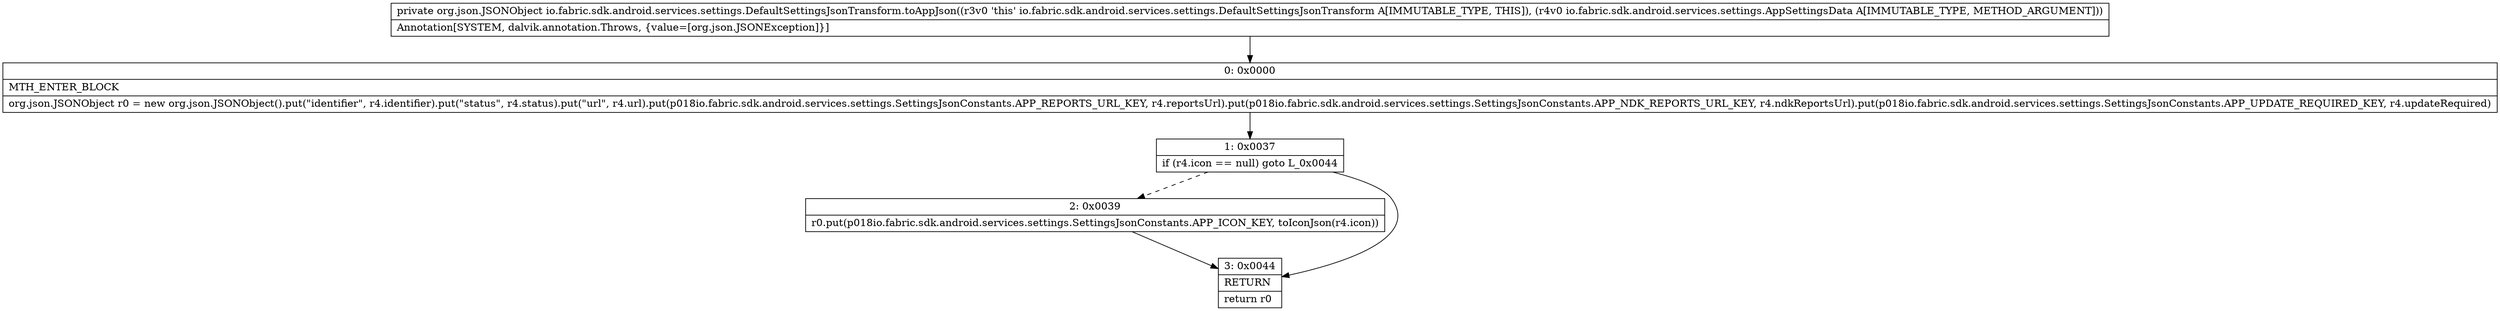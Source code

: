 digraph "CFG forio.fabric.sdk.android.services.settings.DefaultSettingsJsonTransform.toAppJson(Lio\/fabric\/sdk\/android\/services\/settings\/AppSettingsData;)Lorg\/json\/JSONObject;" {
Node_0 [shape=record,label="{0\:\ 0x0000|MTH_ENTER_BLOCK\l|org.json.JSONObject r0 = new org.json.JSONObject().put(\"identifier\", r4.identifier).put(\"status\", r4.status).put(\"url\", r4.url).put(p018io.fabric.sdk.android.services.settings.SettingsJsonConstants.APP_REPORTS_URL_KEY, r4.reportsUrl).put(p018io.fabric.sdk.android.services.settings.SettingsJsonConstants.APP_NDK_REPORTS_URL_KEY, r4.ndkReportsUrl).put(p018io.fabric.sdk.android.services.settings.SettingsJsonConstants.APP_UPDATE_REQUIRED_KEY, r4.updateRequired)\l}"];
Node_1 [shape=record,label="{1\:\ 0x0037|if (r4.icon == null) goto L_0x0044\l}"];
Node_2 [shape=record,label="{2\:\ 0x0039|r0.put(p018io.fabric.sdk.android.services.settings.SettingsJsonConstants.APP_ICON_KEY, toIconJson(r4.icon))\l}"];
Node_3 [shape=record,label="{3\:\ 0x0044|RETURN\l|return r0\l}"];
MethodNode[shape=record,label="{private org.json.JSONObject io.fabric.sdk.android.services.settings.DefaultSettingsJsonTransform.toAppJson((r3v0 'this' io.fabric.sdk.android.services.settings.DefaultSettingsJsonTransform A[IMMUTABLE_TYPE, THIS]), (r4v0 io.fabric.sdk.android.services.settings.AppSettingsData A[IMMUTABLE_TYPE, METHOD_ARGUMENT]))  | Annotation[SYSTEM, dalvik.annotation.Throws, \{value=[org.json.JSONException]\}]\l}"];
MethodNode -> Node_0;
Node_0 -> Node_1;
Node_1 -> Node_2[style=dashed];
Node_1 -> Node_3;
Node_2 -> Node_3;
}

